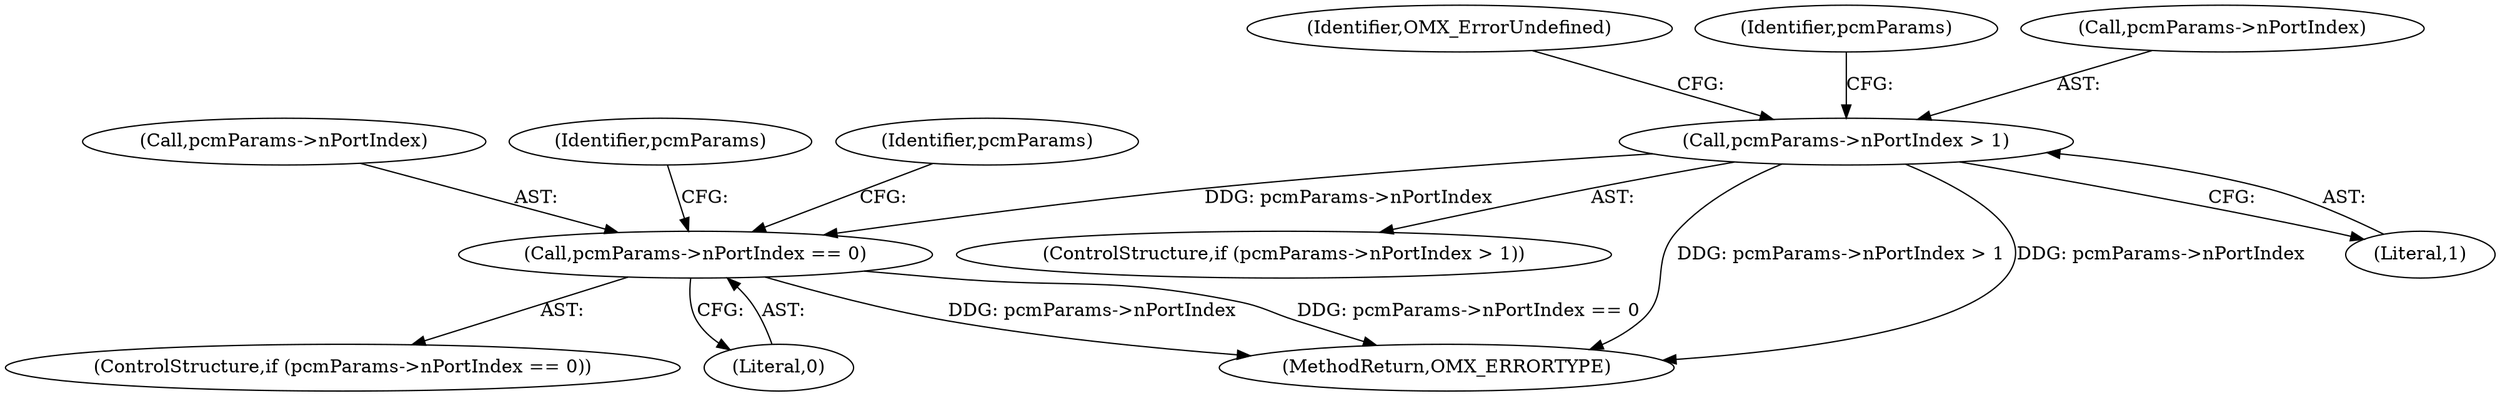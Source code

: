 digraph "0_Android_295c883fe3105b19bcd0f9e07d54c6b589fc5bff_19@pointer" {
"1000123" [label="(Call,pcmParams->nPortIndex > 1)"];
"1000152" [label="(Call,pcmParams->nPortIndex == 0)"];
"1000130" [label="(Identifier,OMX_ErrorUndefined)"];
"1000153" [label="(Call,pcmParams->nPortIndex)"];
"1000122" [label="(ControlStructure,if (pcmParams->nPortIndex > 1))"];
"1000160" [label="(Identifier,pcmParams)"];
"1000151" [label="(ControlStructure,if (pcmParams->nPortIndex == 0))"];
"1000156" [label="(Literal,0)"];
"1000133" [label="(Identifier,pcmParams)"];
"1000204" [label="(MethodReturn,OMX_ERRORTYPE)"];
"1000170" [label="(Identifier,pcmParams)"];
"1000127" [label="(Literal,1)"];
"1000152" [label="(Call,pcmParams->nPortIndex == 0)"];
"1000123" [label="(Call,pcmParams->nPortIndex > 1)"];
"1000124" [label="(Call,pcmParams->nPortIndex)"];
"1000123" -> "1000122"  [label="AST: "];
"1000123" -> "1000127"  [label="CFG: "];
"1000124" -> "1000123"  [label="AST: "];
"1000127" -> "1000123"  [label="AST: "];
"1000130" -> "1000123"  [label="CFG: "];
"1000133" -> "1000123"  [label="CFG: "];
"1000123" -> "1000204"  [label="DDG: pcmParams->nPortIndex > 1"];
"1000123" -> "1000204"  [label="DDG: pcmParams->nPortIndex"];
"1000123" -> "1000152"  [label="DDG: pcmParams->nPortIndex"];
"1000152" -> "1000151"  [label="AST: "];
"1000152" -> "1000156"  [label="CFG: "];
"1000153" -> "1000152"  [label="AST: "];
"1000156" -> "1000152"  [label="AST: "];
"1000160" -> "1000152"  [label="CFG: "];
"1000170" -> "1000152"  [label="CFG: "];
"1000152" -> "1000204"  [label="DDG: pcmParams->nPortIndex"];
"1000152" -> "1000204"  [label="DDG: pcmParams->nPortIndex == 0"];
}
